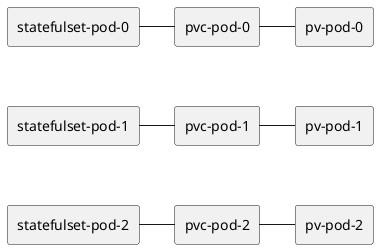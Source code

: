 @startuml

rectangle statefulset-pod-0 as ss0 {
}
rectangle statefulset-pod-1 as ss1 {
}
rectangle statefulset-pod-2 as ss2 {
}

rectangle pvc-pod-0 as pvc0 {
}
rectangle pvc-pod-1 as pvc1 {
}
rectangle pvc-pod-2 as pvc2 {
}

rectangle pv-pod-0 as pv0 {
}
rectangle pv-pod-1 as pv1 {
}
rectangle pv-pod-2 as pv2 {
}

ss0 -r- pvc0
pvc0 -r- pv0

ss1 -r- pvc1
pvc1 -r- pv1

ss2 -r- pvc2
pvc2 -r- pv2

ss0 -[hidden]d- ss1
ss1 -[hidden]d- ss2
@enduml